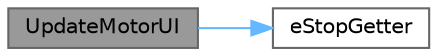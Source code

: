 digraph "UpdateMotorUI"
{
 // LATEX_PDF_SIZE
  bgcolor="transparent";
  edge [fontname=Helvetica,fontsize=10,labelfontname=Helvetica,labelfontsize=10];
  node [fontname=Helvetica,fontsize=10,shape=box,height=0.2,width=0.4];
  rankdir="LR";
  Node1 [id="Node000001",label="UpdateMotorUI",height=0.2,width=0.4,color="gray40", fillcolor="grey60", style="filled", fontcolor="black",tooltip="Updates the Motor screen UI elements based on motor and E-Stop state."];
  Node1 -> Node2 [id="edge1_Node000001_Node000002",color="steelblue1",style="solid",tooltip=" "];
  Node2 [id="Node000002",label="eStopGetter",height=0.2,width=0.4,color="grey40", fillcolor="white", style="filled",URL="$group__motor.html#gab86eb19b25275b3725f3c542ed3b79f7",tooltip=" "];
}
